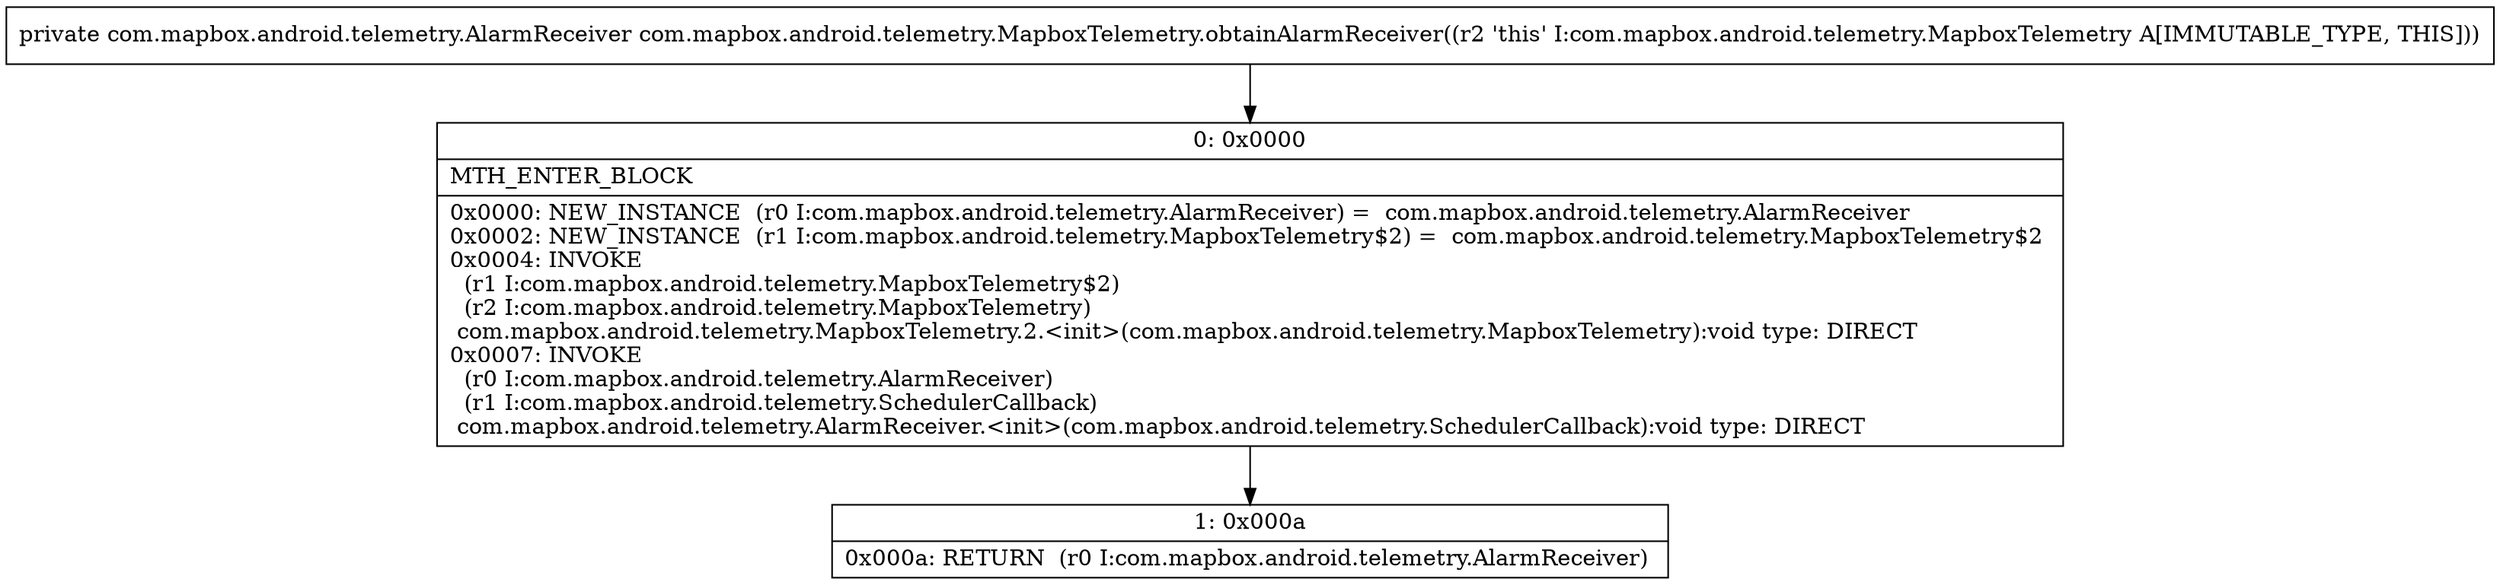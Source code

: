 digraph "CFG forcom.mapbox.android.telemetry.MapboxTelemetry.obtainAlarmReceiver()Lcom\/mapbox\/android\/telemetry\/AlarmReceiver;" {
Node_0 [shape=record,label="{0\:\ 0x0000|MTH_ENTER_BLOCK\l|0x0000: NEW_INSTANCE  (r0 I:com.mapbox.android.telemetry.AlarmReceiver) =  com.mapbox.android.telemetry.AlarmReceiver \l0x0002: NEW_INSTANCE  (r1 I:com.mapbox.android.telemetry.MapboxTelemetry$2) =  com.mapbox.android.telemetry.MapboxTelemetry$2 \l0x0004: INVOKE  \l  (r1 I:com.mapbox.android.telemetry.MapboxTelemetry$2)\l  (r2 I:com.mapbox.android.telemetry.MapboxTelemetry)\l com.mapbox.android.telemetry.MapboxTelemetry.2.\<init\>(com.mapbox.android.telemetry.MapboxTelemetry):void type: DIRECT \l0x0007: INVOKE  \l  (r0 I:com.mapbox.android.telemetry.AlarmReceiver)\l  (r1 I:com.mapbox.android.telemetry.SchedulerCallback)\l com.mapbox.android.telemetry.AlarmReceiver.\<init\>(com.mapbox.android.telemetry.SchedulerCallback):void type: DIRECT \l}"];
Node_1 [shape=record,label="{1\:\ 0x000a|0x000a: RETURN  (r0 I:com.mapbox.android.telemetry.AlarmReceiver) \l}"];
MethodNode[shape=record,label="{private com.mapbox.android.telemetry.AlarmReceiver com.mapbox.android.telemetry.MapboxTelemetry.obtainAlarmReceiver((r2 'this' I:com.mapbox.android.telemetry.MapboxTelemetry A[IMMUTABLE_TYPE, THIS])) }"];
MethodNode -> Node_0;
Node_0 -> Node_1;
}

